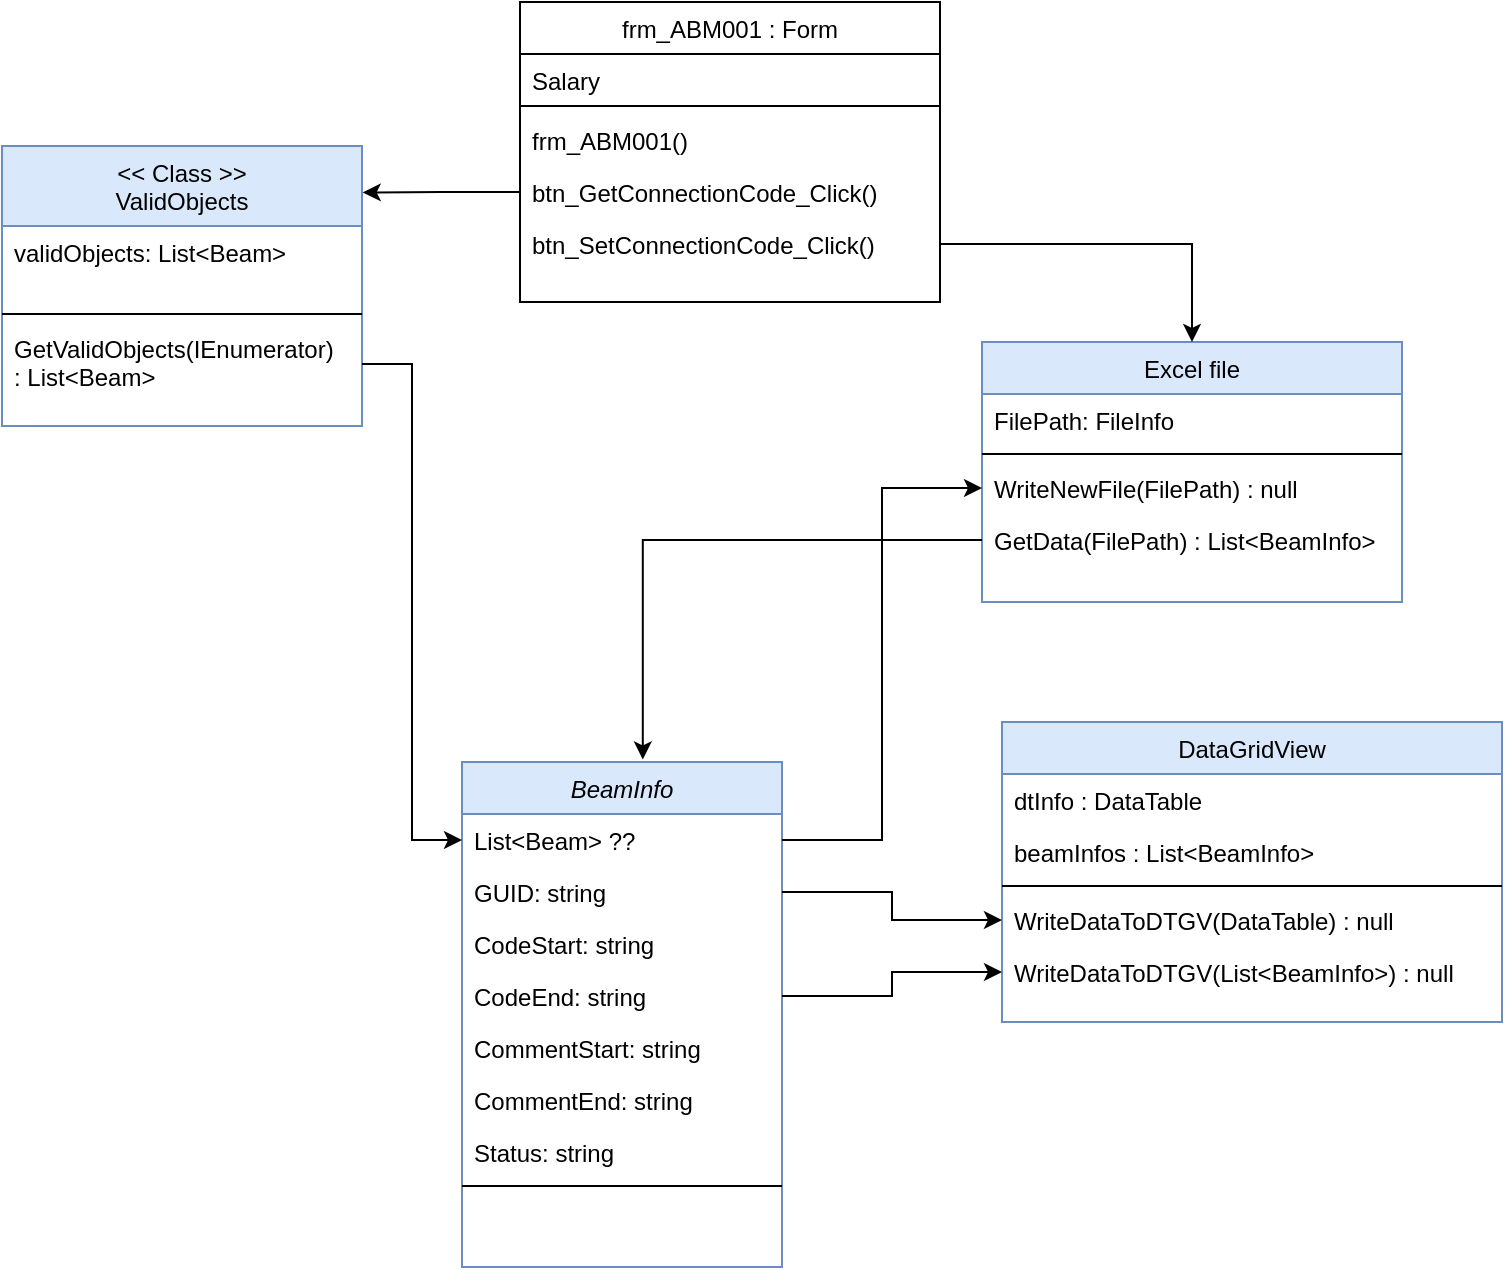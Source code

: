 <mxfile version="22.0.0" type="github">
  <diagram id="C5RBs43oDa-KdzZeNtuy" name="Page-1">
    <mxGraphModel dx="948" dy="543" grid="1" gridSize="10" guides="1" tooltips="1" connect="1" arrows="1" fold="1" page="1" pageScale="1" pageWidth="827" pageHeight="1169" background="none" math="0" shadow="0">
      <root>
        <mxCell id="WIyWlLk6GJQsqaUBKTNV-0" />
        <mxCell id="WIyWlLk6GJQsqaUBKTNV-1" parent="WIyWlLk6GJQsqaUBKTNV-0" />
        <mxCell id="zkfFHV4jXpPFQw0GAbJ--0" value="BeamInfo" style="swimlane;fontStyle=2;align=center;verticalAlign=top;childLayout=stackLayout;horizontal=1;startSize=26;horizontalStack=0;resizeParent=1;resizeLast=0;collapsible=1;marginBottom=0;rounded=0;shadow=0;strokeWidth=1;fillColor=#dae8fc;strokeColor=#6c8ebf;" parent="WIyWlLk6GJQsqaUBKTNV-1" vertex="1">
          <mxGeometry x="280" y="440" width="160" height="252.5" as="geometry">
            <mxRectangle x="230" y="140" width="160" height="26" as="alternateBounds" />
          </mxGeometry>
        </mxCell>
        <mxCell id="H2FKvo0-ooFsZSPaC5ZJ-28" value="List&lt;Beam&gt; ??" style="text;align=left;verticalAlign=top;spacingLeft=4;spacingRight=4;overflow=hidden;rotatable=0;points=[[0,0.5],[1,0.5]];portConstraint=eastwest;rounded=0;shadow=0;html=0;" vertex="1" parent="zkfFHV4jXpPFQw0GAbJ--0">
          <mxGeometry y="26" width="160" height="26" as="geometry" />
        </mxCell>
        <mxCell id="zkfFHV4jXpPFQw0GAbJ--1" value="GUID: string" style="text;align=left;verticalAlign=top;spacingLeft=4;spacingRight=4;overflow=hidden;rotatable=0;points=[[0,0.5],[1,0.5]];portConstraint=eastwest;" parent="zkfFHV4jXpPFQw0GAbJ--0" vertex="1">
          <mxGeometry y="52" width="160" height="26" as="geometry" />
        </mxCell>
        <mxCell id="zkfFHV4jXpPFQw0GAbJ--2" value="CodeStart: string" style="text;align=left;verticalAlign=top;spacingLeft=4;spacingRight=4;overflow=hidden;rotatable=0;points=[[0,0.5],[1,0.5]];portConstraint=eastwest;rounded=0;shadow=0;html=0;" parent="zkfFHV4jXpPFQw0GAbJ--0" vertex="1">
          <mxGeometry y="78" width="160" height="26" as="geometry" />
        </mxCell>
        <mxCell id="zkfFHV4jXpPFQw0GAbJ--3" value="CodeEnd: string" style="text;align=left;verticalAlign=top;spacingLeft=4;spacingRight=4;overflow=hidden;rotatable=0;points=[[0,0.5],[1,0.5]];portConstraint=eastwest;rounded=0;shadow=0;html=0;" parent="zkfFHV4jXpPFQw0GAbJ--0" vertex="1">
          <mxGeometry y="104" width="160" height="26" as="geometry" />
        </mxCell>
        <mxCell id="H2FKvo0-ooFsZSPaC5ZJ-3" value="CommentStart: string" style="text;align=left;verticalAlign=top;spacingLeft=4;spacingRight=4;overflow=hidden;rotatable=0;points=[[0,0.5],[1,0.5]];portConstraint=eastwest;rounded=0;shadow=0;html=0;" vertex="1" parent="zkfFHV4jXpPFQw0GAbJ--0">
          <mxGeometry y="130" width="160" height="26" as="geometry" />
        </mxCell>
        <mxCell id="H2FKvo0-ooFsZSPaC5ZJ-4" value="CommentEnd: string" style="text;align=left;verticalAlign=top;spacingLeft=4;spacingRight=4;overflow=hidden;rotatable=0;points=[[0,0.5],[1,0.5]];portConstraint=eastwest;rounded=0;shadow=0;html=0;" vertex="1" parent="zkfFHV4jXpPFQw0GAbJ--0">
          <mxGeometry y="156" width="160" height="26" as="geometry" />
        </mxCell>
        <mxCell id="H2FKvo0-ooFsZSPaC5ZJ-2" value="Status: string" style="text;align=left;verticalAlign=top;spacingLeft=4;spacingRight=4;overflow=hidden;rotatable=0;points=[[0,0.5],[1,0.5]];portConstraint=eastwest;rounded=0;shadow=0;html=0;" vertex="1" parent="zkfFHV4jXpPFQw0GAbJ--0">
          <mxGeometry y="182" width="160" height="26" as="geometry" />
        </mxCell>
        <mxCell id="zkfFHV4jXpPFQw0GAbJ--4" value="" style="line;html=1;strokeWidth=1;align=left;verticalAlign=middle;spacingTop=-1;spacingLeft=3;spacingRight=3;rotatable=0;labelPosition=right;points=[];portConstraint=eastwest;" parent="zkfFHV4jXpPFQw0GAbJ--0" vertex="1">
          <mxGeometry y="208" width="160" height="8" as="geometry" />
        </mxCell>
        <mxCell id="H2FKvo0-ooFsZSPaC5ZJ-5" value="frm_ABM001 : Form" style="swimlane;fontStyle=0;align=center;verticalAlign=top;childLayout=stackLayout;horizontal=1;startSize=26;horizontalStack=0;resizeParent=1;resizeLast=0;collapsible=1;marginBottom=0;rounded=0;shadow=0;strokeWidth=1;" vertex="1" parent="WIyWlLk6GJQsqaUBKTNV-1">
          <mxGeometry x="309" y="60" width="210" height="150" as="geometry">
            <mxRectangle x="340" y="380" width="170" height="26" as="alternateBounds" />
          </mxGeometry>
        </mxCell>
        <mxCell id="H2FKvo0-ooFsZSPaC5ZJ-6" value="Salary" style="text;align=left;verticalAlign=top;spacingLeft=4;spacingRight=4;overflow=hidden;rotatable=0;points=[[0,0.5],[1,0.5]];portConstraint=eastwest;" vertex="1" parent="H2FKvo0-ooFsZSPaC5ZJ-5">
          <mxGeometry y="26" width="210" height="22" as="geometry" />
        </mxCell>
        <mxCell id="H2FKvo0-ooFsZSPaC5ZJ-7" value="" style="line;html=1;strokeWidth=1;align=left;verticalAlign=middle;spacingTop=-1;spacingLeft=3;spacingRight=3;rotatable=0;labelPosition=right;points=[];portConstraint=eastwest;" vertex="1" parent="H2FKvo0-ooFsZSPaC5ZJ-5">
          <mxGeometry y="48" width="210" height="8" as="geometry" />
        </mxCell>
        <mxCell id="H2FKvo0-ooFsZSPaC5ZJ-8" value="frm_ABM001()" style="text;align=left;verticalAlign=top;spacingLeft=4;spacingRight=4;overflow=hidden;rotatable=0;points=[[0,0.5],[1,0.5]];portConstraint=eastwest;" vertex="1" parent="H2FKvo0-ooFsZSPaC5ZJ-5">
          <mxGeometry y="56" width="210" height="26" as="geometry" />
        </mxCell>
        <mxCell id="H2FKvo0-ooFsZSPaC5ZJ-9" value="btn_GetConnectionCode_Click()" style="text;align=left;verticalAlign=top;spacingLeft=4;spacingRight=4;overflow=hidden;rotatable=0;points=[[0,0.5],[1,0.5]];portConstraint=eastwest;" vertex="1" parent="H2FKvo0-ooFsZSPaC5ZJ-5">
          <mxGeometry y="82" width="210" height="26" as="geometry" />
        </mxCell>
        <mxCell id="H2FKvo0-ooFsZSPaC5ZJ-10" value="btn_SetConnectionCode_Click()" style="text;align=left;verticalAlign=top;spacingLeft=4;spacingRight=4;overflow=hidden;rotatable=0;points=[[0,0.5],[1,0.5]];portConstraint=eastwest;" vertex="1" parent="H2FKvo0-ooFsZSPaC5ZJ-5">
          <mxGeometry y="108" width="210" height="26" as="geometry" />
        </mxCell>
        <mxCell id="H2FKvo0-ooFsZSPaC5ZJ-13" value="Excel file" style="swimlane;fontStyle=0;align=center;verticalAlign=top;childLayout=stackLayout;horizontal=1;startSize=26;horizontalStack=0;resizeParent=1;resizeLast=0;collapsible=1;marginBottom=0;rounded=0;shadow=0;strokeWidth=1;fillColor=#dae8fc;strokeColor=#6c8ebf;" vertex="1" parent="WIyWlLk6GJQsqaUBKTNV-1">
          <mxGeometry x="540" y="230" width="210" height="130" as="geometry">
            <mxRectangle x="550" y="140" width="160" height="26" as="alternateBounds" />
          </mxGeometry>
        </mxCell>
        <mxCell id="H2FKvo0-ooFsZSPaC5ZJ-14" value="FilePath: FileInfo" style="text;align=left;verticalAlign=top;spacingLeft=4;spacingRight=4;overflow=hidden;rotatable=0;points=[[0,0.5],[1,0.5]];portConstraint=eastwest;" vertex="1" parent="H2FKvo0-ooFsZSPaC5ZJ-13">
          <mxGeometry y="26" width="210" height="26" as="geometry" />
        </mxCell>
        <mxCell id="H2FKvo0-ooFsZSPaC5ZJ-15" value="" style="line;html=1;strokeWidth=1;align=left;verticalAlign=middle;spacingTop=-1;spacingLeft=3;spacingRight=3;rotatable=0;labelPosition=right;points=[];portConstraint=eastwest;" vertex="1" parent="H2FKvo0-ooFsZSPaC5ZJ-13">
          <mxGeometry y="52" width="210" height="8" as="geometry" />
        </mxCell>
        <mxCell id="H2FKvo0-ooFsZSPaC5ZJ-16" value="WriteNewFile(FilePath) : null" style="text;align=left;verticalAlign=top;spacingLeft=4;spacingRight=4;overflow=hidden;rotatable=0;points=[[0,0.5],[1,0.5]];portConstraint=eastwest;" vertex="1" parent="H2FKvo0-ooFsZSPaC5ZJ-13">
          <mxGeometry y="60" width="210" height="26" as="geometry" />
        </mxCell>
        <mxCell id="H2FKvo0-ooFsZSPaC5ZJ-21" value="GetData(FilePath) : List&lt;BeamInfo&gt;" style="text;align=left;verticalAlign=top;spacingLeft=4;spacingRight=4;overflow=hidden;rotatable=0;points=[[0,0.5],[1,0.5]];portConstraint=eastwest;" vertex="1" parent="H2FKvo0-ooFsZSPaC5ZJ-13">
          <mxGeometry y="86" width="210" height="26" as="geometry" />
        </mxCell>
        <mxCell id="H2FKvo0-ooFsZSPaC5ZJ-22" value="&lt;&lt; Class &gt;&gt;&#xa;ValidObjects" style="swimlane;fontStyle=0;align=center;verticalAlign=top;childLayout=stackLayout;horizontal=1;startSize=40;horizontalStack=0;resizeParent=1;resizeLast=0;collapsible=1;marginBottom=0;rounded=0;shadow=0;strokeWidth=1;fillColor=#dae8fc;strokeColor=#6c8ebf;" vertex="1" parent="WIyWlLk6GJQsqaUBKTNV-1">
          <mxGeometry x="50" y="132" width="180" height="140" as="geometry">
            <mxRectangle x="340" y="380" width="170" height="26" as="alternateBounds" />
          </mxGeometry>
        </mxCell>
        <mxCell id="H2FKvo0-ooFsZSPaC5ZJ-23" value="validObjects: List&lt;Beam&gt;" style="text;align=left;verticalAlign=top;spacingLeft=4;spacingRight=4;overflow=hidden;rotatable=0;points=[[0,0.5],[1,0.5]];portConstraint=eastwest;" vertex="1" parent="H2FKvo0-ooFsZSPaC5ZJ-22">
          <mxGeometry y="40" width="180" height="40" as="geometry" />
        </mxCell>
        <mxCell id="H2FKvo0-ooFsZSPaC5ZJ-24" value="" style="line;html=1;strokeWidth=1;align=left;verticalAlign=middle;spacingTop=-1;spacingLeft=3;spacingRight=3;rotatable=0;labelPosition=right;points=[];portConstraint=eastwest;" vertex="1" parent="H2FKvo0-ooFsZSPaC5ZJ-22">
          <mxGeometry y="80" width="180" height="8" as="geometry" />
        </mxCell>
        <mxCell id="H2FKvo0-ooFsZSPaC5ZJ-25" value="GetValidObjects(IEnumerator)&#xa;: List&lt;Beam&gt;" style="text;align=left;verticalAlign=top;spacingLeft=4;spacingRight=4;overflow=hidden;rotatable=0;points=[[0,0.5],[1,0.5]];portConstraint=eastwest;" vertex="1" parent="H2FKvo0-ooFsZSPaC5ZJ-22">
          <mxGeometry y="88" width="180" height="42" as="geometry" />
        </mxCell>
        <mxCell id="H2FKvo0-ooFsZSPaC5ZJ-26" style="edgeStyle=orthogonalEdgeStyle;rounded=0;orthogonalLoop=1;jettySize=auto;html=1;entryX=1.002;entryY=0.166;entryDx=0;entryDy=0;entryPerimeter=0;" edge="1" parent="WIyWlLk6GJQsqaUBKTNV-1" source="H2FKvo0-ooFsZSPaC5ZJ-9" target="H2FKvo0-ooFsZSPaC5ZJ-22">
          <mxGeometry relative="1" as="geometry" />
        </mxCell>
        <mxCell id="H2FKvo0-ooFsZSPaC5ZJ-29" style="edgeStyle=orthogonalEdgeStyle;rounded=0;orthogonalLoop=1;jettySize=auto;html=1;entryX=0;entryY=0.5;entryDx=0;entryDy=0;" edge="1" parent="WIyWlLk6GJQsqaUBKTNV-1" source="H2FKvo0-ooFsZSPaC5ZJ-25" target="H2FKvo0-ooFsZSPaC5ZJ-28">
          <mxGeometry relative="1" as="geometry" />
        </mxCell>
        <mxCell id="H2FKvo0-ooFsZSPaC5ZJ-30" style="edgeStyle=orthogonalEdgeStyle;rounded=0;orthogonalLoop=1;jettySize=auto;html=1;entryX=0;entryY=0.5;entryDx=0;entryDy=0;" edge="1" parent="WIyWlLk6GJQsqaUBKTNV-1" source="H2FKvo0-ooFsZSPaC5ZJ-28" target="H2FKvo0-ooFsZSPaC5ZJ-16">
          <mxGeometry relative="1" as="geometry" />
        </mxCell>
        <mxCell id="H2FKvo0-ooFsZSPaC5ZJ-31" value="DataGridView" style="swimlane;fontStyle=0;align=center;verticalAlign=top;childLayout=stackLayout;horizontal=1;startSize=26;horizontalStack=0;resizeParent=1;resizeLast=0;collapsible=1;marginBottom=0;rounded=0;shadow=0;strokeWidth=1;fillColor=#dae8fc;strokeColor=#6c8ebf;" vertex="1" parent="WIyWlLk6GJQsqaUBKTNV-1">
          <mxGeometry x="550" y="420" width="250" height="150" as="geometry">
            <mxRectangle x="550" y="140" width="160" height="26" as="alternateBounds" />
          </mxGeometry>
        </mxCell>
        <mxCell id="H2FKvo0-ooFsZSPaC5ZJ-32" value="dtInfo : DataTable" style="text;align=left;verticalAlign=top;spacingLeft=4;spacingRight=4;overflow=hidden;rotatable=0;points=[[0,0.5],[1,0.5]];portConstraint=eastwest;" vertex="1" parent="H2FKvo0-ooFsZSPaC5ZJ-31">
          <mxGeometry y="26" width="250" height="26" as="geometry" />
        </mxCell>
        <mxCell id="H2FKvo0-ooFsZSPaC5ZJ-39" value="beamInfos : List&lt;BeamInfo&gt;" style="text;align=left;verticalAlign=top;spacingLeft=4;spacingRight=4;overflow=hidden;rotatable=0;points=[[0,0.5],[1,0.5]];portConstraint=eastwest;" vertex="1" parent="H2FKvo0-ooFsZSPaC5ZJ-31">
          <mxGeometry y="52" width="250" height="26" as="geometry" />
        </mxCell>
        <mxCell id="H2FKvo0-ooFsZSPaC5ZJ-33" value="" style="line;html=1;strokeWidth=1;align=left;verticalAlign=middle;spacingTop=-1;spacingLeft=3;spacingRight=3;rotatable=0;labelPosition=right;points=[];portConstraint=eastwest;" vertex="1" parent="H2FKvo0-ooFsZSPaC5ZJ-31">
          <mxGeometry y="78" width="250" height="8" as="geometry" />
        </mxCell>
        <mxCell id="H2FKvo0-ooFsZSPaC5ZJ-34" value="WriteDataToDTGV(DataTable) : null" style="text;align=left;verticalAlign=top;spacingLeft=4;spacingRight=4;overflow=hidden;rotatable=0;points=[[0,0.5],[1,0.5]];portConstraint=eastwest;" vertex="1" parent="H2FKvo0-ooFsZSPaC5ZJ-31">
          <mxGeometry y="86" width="250" height="26" as="geometry" />
        </mxCell>
        <mxCell id="H2FKvo0-ooFsZSPaC5ZJ-38" value="WriteDataToDTGV(List&lt;BeamInfo&gt;) : null" style="text;align=left;verticalAlign=top;spacingLeft=4;spacingRight=4;overflow=hidden;rotatable=0;points=[[0,0.5],[1,0.5]];portConstraint=eastwest;" vertex="1" parent="H2FKvo0-ooFsZSPaC5ZJ-31">
          <mxGeometry y="112" width="250" height="26" as="geometry" />
        </mxCell>
        <mxCell id="H2FKvo0-ooFsZSPaC5ZJ-42" style="edgeStyle=orthogonalEdgeStyle;rounded=0;orthogonalLoop=1;jettySize=auto;html=1;exitX=1;exitY=0.5;exitDx=0;exitDy=0;entryX=0;entryY=0.5;entryDx=0;entryDy=0;" edge="1" parent="WIyWlLk6GJQsqaUBKTNV-1" source="zkfFHV4jXpPFQw0GAbJ--1" target="H2FKvo0-ooFsZSPaC5ZJ-34">
          <mxGeometry relative="1" as="geometry" />
        </mxCell>
        <mxCell id="H2FKvo0-ooFsZSPaC5ZJ-43" style="edgeStyle=orthogonalEdgeStyle;rounded=0;orthogonalLoop=1;jettySize=auto;html=1;exitX=1;exitY=0.5;exitDx=0;exitDy=0;entryX=0.5;entryY=0;entryDx=0;entryDy=0;" edge="1" parent="WIyWlLk6GJQsqaUBKTNV-1" source="H2FKvo0-ooFsZSPaC5ZJ-10" target="H2FKvo0-ooFsZSPaC5ZJ-13">
          <mxGeometry relative="1" as="geometry" />
        </mxCell>
        <mxCell id="H2FKvo0-ooFsZSPaC5ZJ-45" style="edgeStyle=orthogonalEdgeStyle;rounded=0;orthogonalLoop=1;jettySize=auto;html=1;exitX=0;exitY=0.5;exitDx=0;exitDy=0;entryX=0.565;entryY=-0.005;entryDx=0;entryDy=0;entryPerimeter=0;" edge="1" parent="WIyWlLk6GJQsqaUBKTNV-1" source="H2FKvo0-ooFsZSPaC5ZJ-21" target="zkfFHV4jXpPFQw0GAbJ--0">
          <mxGeometry relative="1" as="geometry" />
        </mxCell>
        <mxCell id="H2FKvo0-ooFsZSPaC5ZJ-46" style="edgeStyle=orthogonalEdgeStyle;rounded=0;orthogonalLoop=1;jettySize=auto;html=1;exitX=1;exitY=0.5;exitDx=0;exitDy=0;" edge="1" parent="WIyWlLk6GJQsqaUBKTNV-1" source="zkfFHV4jXpPFQw0GAbJ--3" target="H2FKvo0-ooFsZSPaC5ZJ-38">
          <mxGeometry relative="1" as="geometry" />
        </mxCell>
      </root>
    </mxGraphModel>
  </diagram>
</mxfile>
